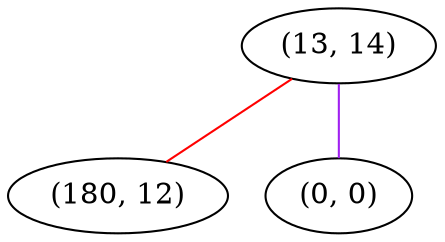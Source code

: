 graph "" {
"(13, 14)";
"(180, 12)";
"(0, 0)";
"(13, 14)" -- "(180, 12)"  [color=red, key=0, weight=1];
"(13, 14)" -- "(0, 0)"  [color=purple, key=0, weight=4];
}
